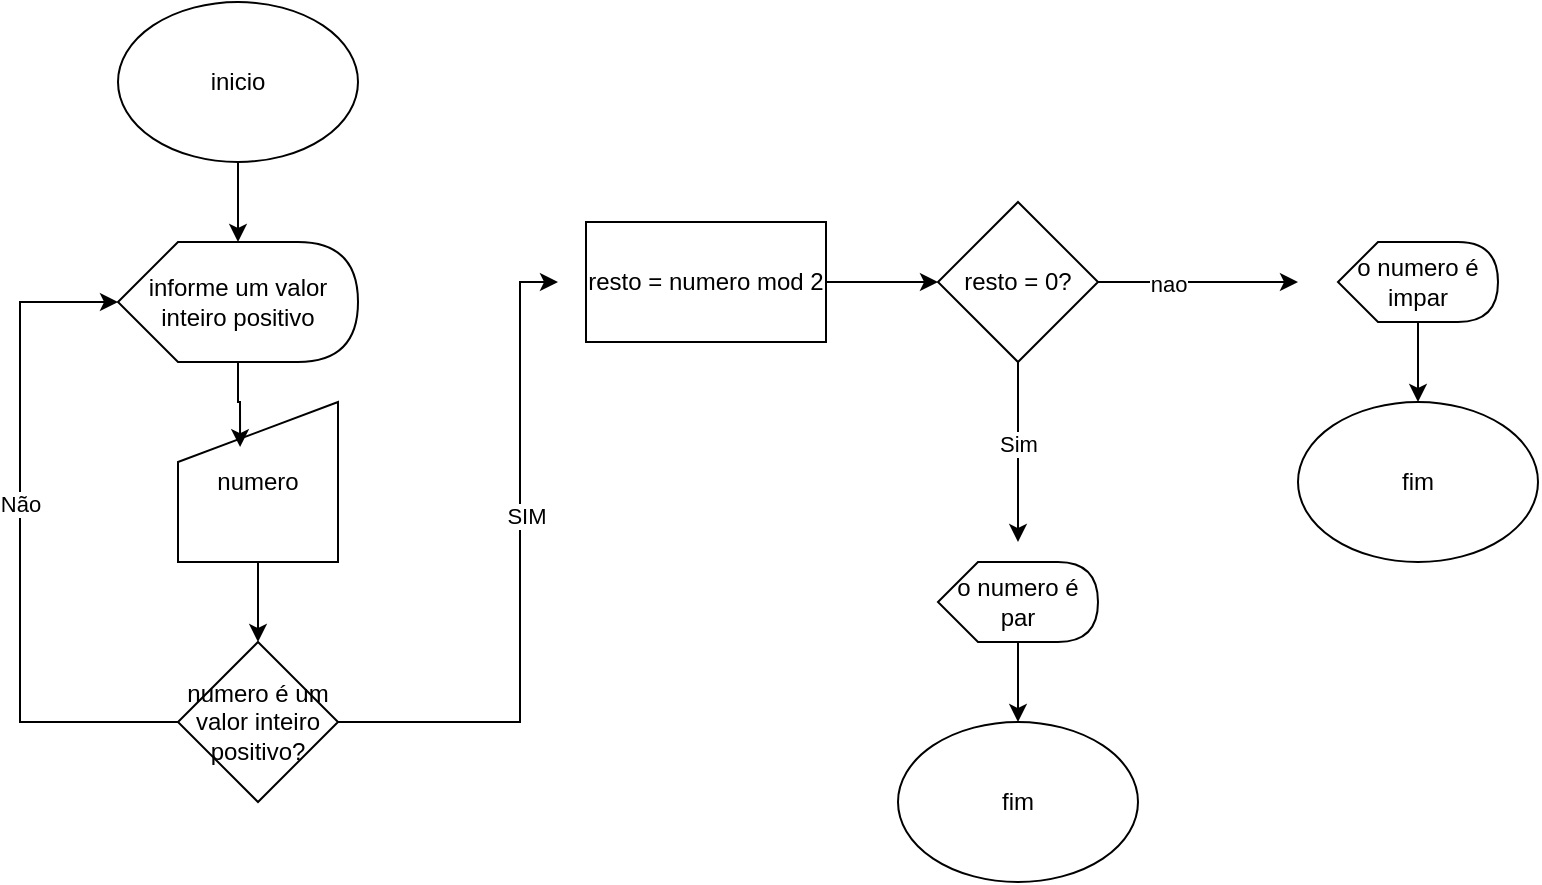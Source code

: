 <mxfile version="26.2.13">
  <diagram id="HDmyLdwHnhuC5jDPFDAB" name="Página-1">
    <mxGraphModel dx="938" dy="509" grid="1" gridSize="10" guides="1" tooltips="1" connect="1" arrows="1" fold="1" page="1" pageScale="1" pageWidth="827" pageHeight="1169" math="0" shadow="0">
      <root>
        <mxCell id="0" />
        <mxCell id="1" parent="0" />
        <mxCell id="yzbrZkkG747aDQJkOrew-2" value="inicio" style="ellipse;whiteSpace=wrap;html=1;" parent="1" vertex="1">
          <mxGeometry x="120" y="40" width="120" height="80" as="geometry" />
        </mxCell>
        <mxCell id="yzbrZkkG747aDQJkOrew-3" value="informe um valor inteiro positivo" style="shape=display;whiteSpace=wrap;html=1;" parent="1" vertex="1">
          <mxGeometry x="120" y="160" width="120" height="60" as="geometry" />
        </mxCell>
        <mxCell id="yzbrZkkG747aDQJkOrew-12" style="edgeStyle=orthogonalEdgeStyle;rounded=0;orthogonalLoop=1;jettySize=auto;html=1;exitX=0.5;exitY=1;exitDx=0;exitDy=0;entryX=0.5;entryY=0;entryDx=0;entryDy=0;" parent="1" source="yzbrZkkG747aDQJkOrew-4" target="yzbrZkkG747aDQJkOrew-5" edge="1">
          <mxGeometry relative="1" as="geometry" />
        </mxCell>
        <mxCell id="yzbrZkkG747aDQJkOrew-4" value="numero" style="shape=manualInput;whiteSpace=wrap;html=1;" parent="1" vertex="1">
          <mxGeometry x="150" y="240" width="80" height="80" as="geometry" />
        </mxCell>
        <mxCell id="yzbrZkkG747aDQJkOrew-6" style="edgeStyle=orthogonalEdgeStyle;rounded=0;orthogonalLoop=1;jettySize=auto;html=1;exitX=0;exitY=0.5;exitDx=0;exitDy=0;entryX=0;entryY=0.5;entryDx=0;entryDy=0;entryPerimeter=0;" parent="1" source="yzbrZkkG747aDQJkOrew-5" target="yzbrZkkG747aDQJkOrew-3" edge="1">
          <mxGeometry relative="1" as="geometry">
            <mxPoint x="70" y="180" as="targetPoint" />
            <Array as="points">
              <mxPoint x="71" y="400" />
              <mxPoint x="71" y="190" />
            </Array>
          </mxGeometry>
        </mxCell>
        <mxCell id="yzbrZkkG747aDQJkOrew-7" value="Não" style="edgeLabel;html=1;align=center;verticalAlign=middle;resizable=0;points=[];" parent="yzbrZkkG747aDQJkOrew-6" vertex="1" connectable="0">
          <mxGeometry x="0.112" relative="1" as="geometry">
            <mxPoint as="offset" />
          </mxGeometry>
        </mxCell>
        <mxCell id="yzbrZkkG747aDQJkOrew-8" style="edgeStyle=orthogonalEdgeStyle;rounded=0;orthogonalLoop=1;jettySize=auto;html=1;exitX=1;exitY=0.5;exitDx=0;exitDy=0;" parent="1" source="yzbrZkkG747aDQJkOrew-5" edge="1">
          <mxGeometry relative="1" as="geometry">
            <mxPoint x="340" y="180" as="targetPoint" />
            <Array as="points">
              <mxPoint x="321" y="400" />
            </Array>
          </mxGeometry>
        </mxCell>
        <mxCell id="yzbrZkkG747aDQJkOrew-9" value="SIM" style="edgeLabel;html=1;align=center;verticalAlign=middle;resizable=0;points=[];" parent="yzbrZkkG747aDQJkOrew-8" vertex="1" connectable="0">
          <mxGeometry x="0.176" y="-3" relative="1" as="geometry">
            <mxPoint as="offset" />
          </mxGeometry>
        </mxCell>
        <mxCell id="yzbrZkkG747aDQJkOrew-5" value="numero é um valor inteiro positivo?" style="rhombus;whiteSpace=wrap;html=1;" parent="1" vertex="1">
          <mxGeometry x="150" y="360" width="80" height="80" as="geometry" />
        </mxCell>
        <mxCell id="yzbrZkkG747aDQJkOrew-10" style="edgeStyle=orthogonalEdgeStyle;rounded=0;orthogonalLoop=1;jettySize=auto;html=1;exitX=0.5;exitY=1;exitDx=0;exitDy=0;entryX=0;entryY=0;entryDx=60;entryDy=0;entryPerimeter=0;" parent="1" source="yzbrZkkG747aDQJkOrew-2" target="yzbrZkkG747aDQJkOrew-3" edge="1">
          <mxGeometry relative="1" as="geometry" />
        </mxCell>
        <mxCell id="yzbrZkkG747aDQJkOrew-11" style="edgeStyle=orthogonalEdgeStyle;rounded=0;orthogonalLoop=1;jettySize=auto;html=1;exitX=0;exitY=0;exitDx=60;exitDy=60;exitPerimeter=0;entryX=0.388;entryY=0.282;entryDx=0;entryDy=0;entryPerimeter=0;" parent="1" source="yzbrZkkG747aDQJkOrew-3" target="yzbrZkkG747aDQJkOrew-4" edge="1">
          <mxGeometry relative="1" as="geometry" />
        </mxCell>
        <mxCell id="yzbrZkkG747aDQJkOrew-15" style="edgeStyle=orthogonalEdgeStyle;rounded=0;orthogonalLoop=1;jettySize=auto;html=1;exitX=1;exitY=0.5;exitDx=0;exitDy=0;" parent="1" source="yzbrZkkG747aDQJkOrew-13" target="yzbrZkkG747aDQJkOrew-14" edge="1">
          <mxGeometry relative="1" as="geometry" />
        </mxCell>
        <mxCell id="yzbrZkkG747aDQJkOrew-13" value="resto = numero mod 2" style="rounded=0;whiteSpace=wrap;html=1;" parent="1" vertex="1">
          <mxGeometry x="354" y="150" width="120" height="60" as="geometry" />
        </mxCell>
        <mxCell id="yzbrZkkG747aDQJkOrew-16" style="edgeStyle=orthogonalEdgeStyle;rounded=0;orthogonalLoop=1;jettySize=auto;html=1;exitX=0.5;exitY=1;exitDx=0;exitDy=0;" parent="1" source="yzbrZkkG747aDQJkOrew-14" edge="1">
          <mxGeometry relative="1" as="geometry">
            <mxPoint x="570" y="310" as="targetPoint" />
          </mxGeometry>
        </mxCell>
        <mxCell id="yzbrZkkG747aDQJkOrew-17" value="Sim" style="edgeLabel;html=1;align=center;verticalAlign=middle;resizable=0;points=[];" parent="yzbrZkkG747aDQJkOrew-16" vertex="1" connectable="0">
          <mxGeometry x="-0.096" relative="1" as="geometry">
            <mxPoint as="offset" />
          </mxGeometry>
        </mxCell>
        <mxCell id="yzbrZkkG747aDQJkOrew-19" style="edgeStyle=orthogonalEdgeStyle;rounded=0;orthogonalLoop=1;jettySize=auto;html=1;exitX=1;exitY=0.5;exitDx=0;exitDy=0;" parent="1" source="yzbrZkkG747aDQJkOrew-14" edge="1">
          <mxGeometry relative="1" as="geometry">
            <mxPoint x="710" y="180" as="targetPoint" />
          </mxGeometry>
        </mxCell>
        <mxCell id="yzbrZkkG747aDQJkOrew-20" value="nao" style="edgeLabel;html=1;align=center;verticalAlign=middle;resizable=0;points=[];" parent="yzbrZkkG747aDQJkOrew-19" vertex="1" connectable="0">
          <mxGeometry x="-0.299" y="-1" relative="1" as="geometry">
            <mxPoint as="offset" />
          </mxGeometry>
        </mxCell>
        <mxCell id="yzbrZkkG747aDQJkOrew-14" value="resto = 0?" style="rhombus;whiteSpace=wrap;html=1;" parent="1" vertex="1">
          <mxGeometry x="530" y="140" width="80" height="80" as="geometry" />
        </mxCell>
        <mxCell id="yzbrZkkG747aDQJkOrew-25" style="edgeStyle=orthogonalEdgeStyle;rounded=0;orthogonalLoop=1;jettySize=auto;html=1;exitX=0;exitY=0;exitDx=40;exitDy=40;exitPerimeter=0;entryX=0.5;entryY=0;entryDx=0;entryDy=0;" parent="1" source="yzbrZkkG747aDQJkOrew-21" target="yzbrZkkG747aDQJkOrew-23" edge="1">
          <mxGeometry relative="1" as="geometry" />
        </mxCell>
        <mxCell id="yzbrZkkG747aDQJkOrew-21" value="o numero é par" style="shape=display;whiteSpace=wrap;html=1;" parent="1" vertex="1">
          <mxGeometry x="530" y="320" width="80" height="40" as="geometry" />
        </mxCell>
        <mxCell id="yzbrZkkG747aDQJkOrew-26" style="edgeStyle=orthogonalEdgeStyle;rounded=0;orthogonalLoop=1;jettySize=auto;html=1;exitX=0;exitY=0;exitDx=40;exitDy=40;exitPerimeter=0;entryX=0.5;entryY=0;entryDx=0;entryDy=0;" parent="1" source="yzbrZkkG747aDQJkOrew-22" target="yzbrZkkG747aDQJkOrew-24" edge="1">
          <mxGeometry relative="1" as="geometry" />
        </mxCell>
        <mxCell id="yzbrZkkG747aDQJkOrew-22" value="o numero é impar" style="shape=display;whiteSpace=wrap;html=1;" parent="1" vertex="1">
          <mxGeometry x="730" y="160" width="80" height="40" as="geometry" />
        </mxCell>
        <mxCell id="yzbrZkkG747aDQJkOrew-23" value="fim" style="ellipse;whiteSpace=wrap;html=1;" parent="1" vertex="1">
          <mxGeometry x="510" y="400" width="120" height="80" as="geometry" />
        </mxCell>
        <mxCell id="yzbrZkkG747aDQJkOrew-24" value="fim" style="ellipse;whiteSpace=wrap;html=1;" parent="1" vertex="1">
          <mxGeometry x="710" y="240" width="120" height="80" as="geometry" />
        </mxCell>
      </root>
    </mxGraphModel>
  </diagram>
</mxfile>
